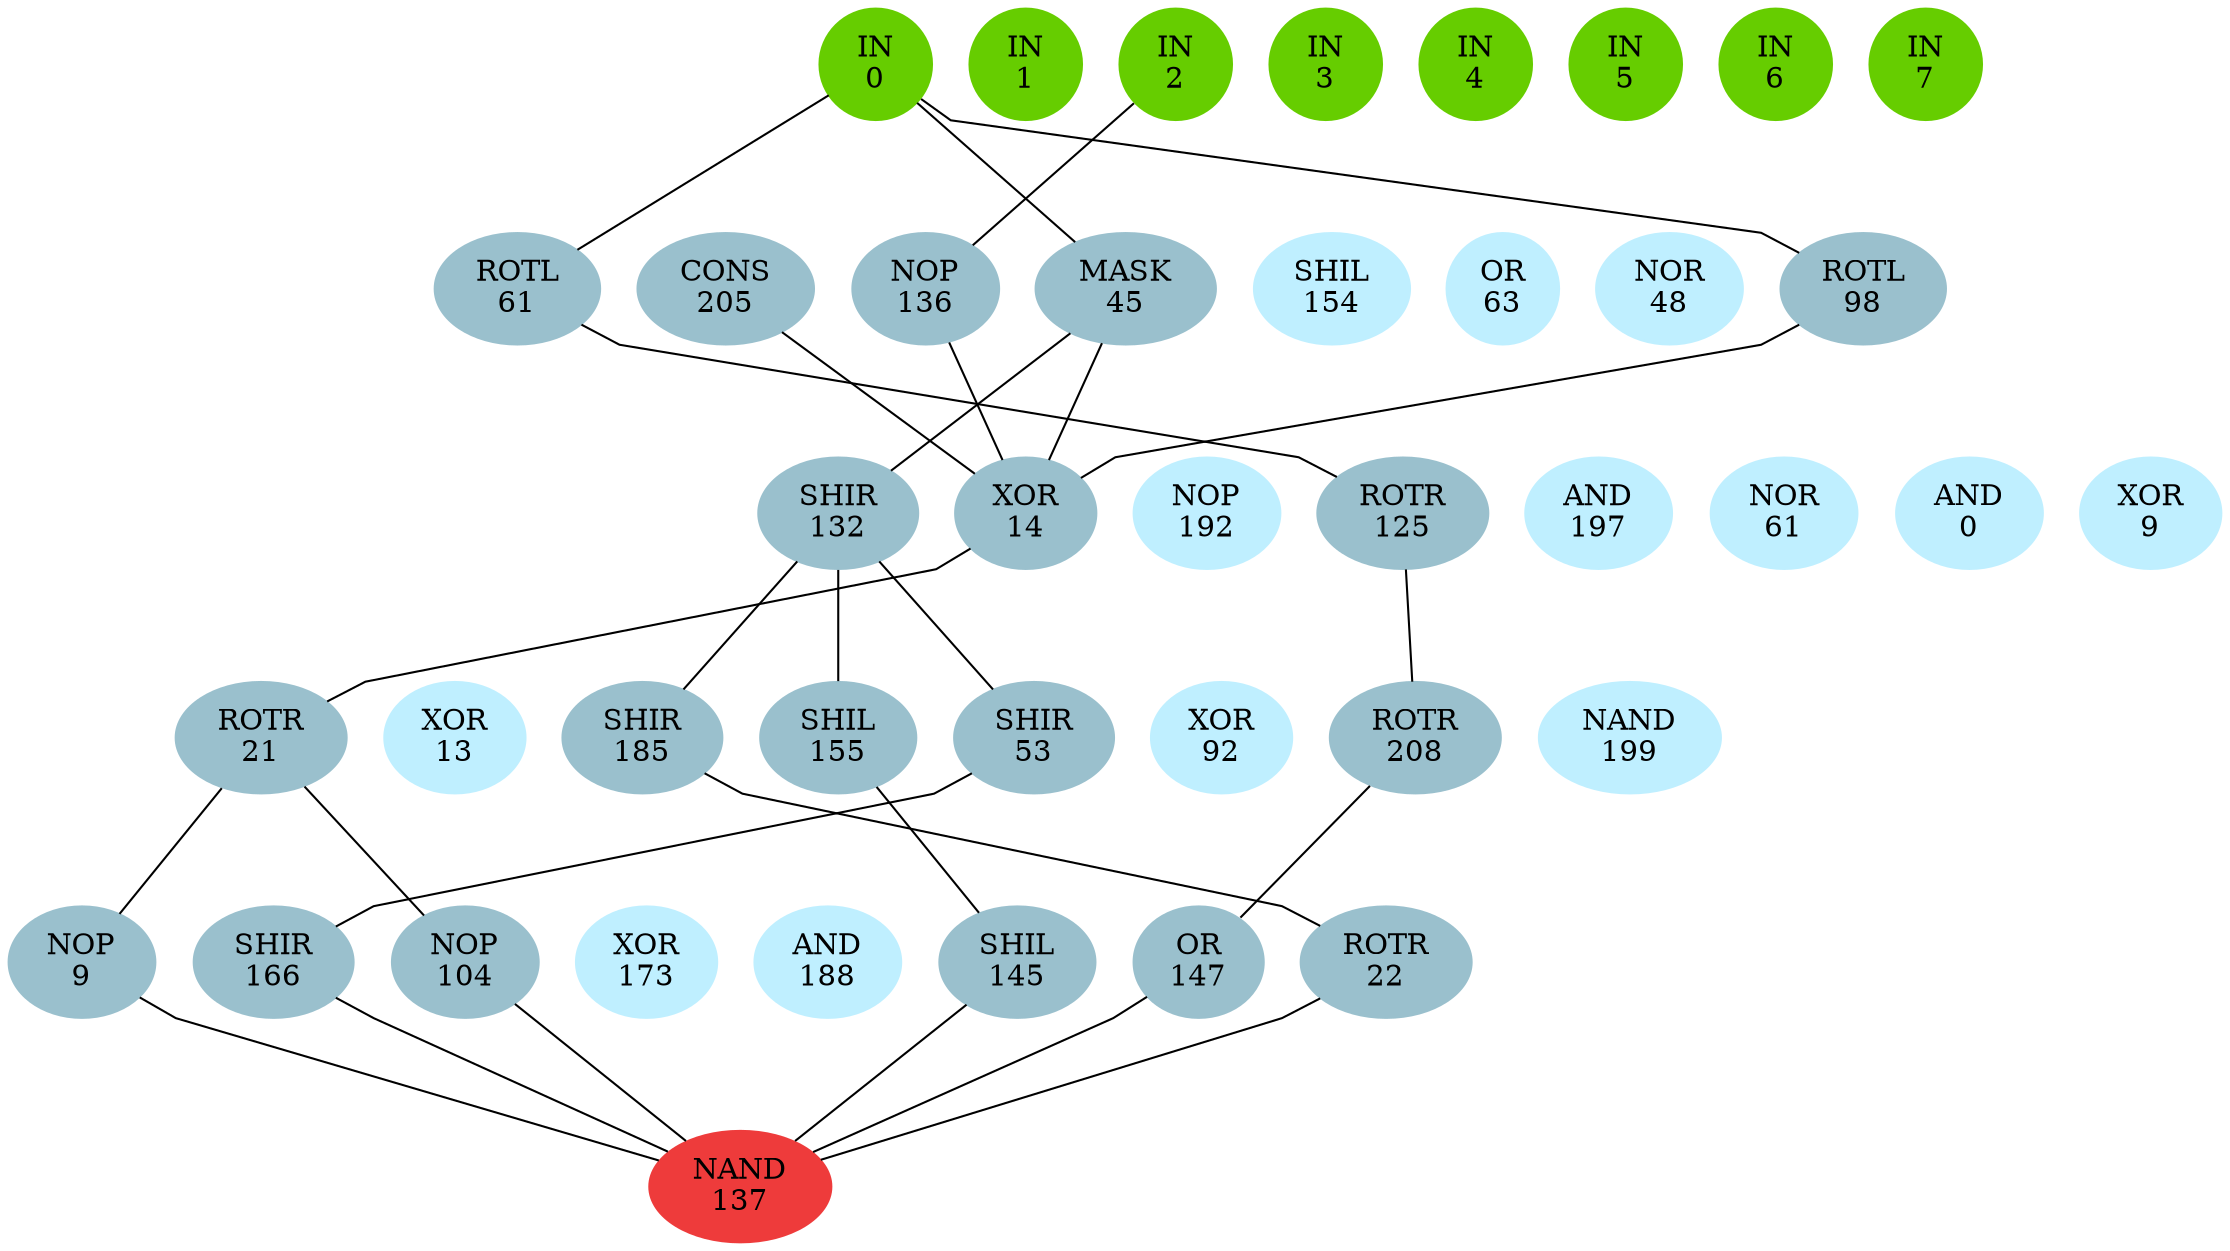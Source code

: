 graph EACircuit {
rankdir=BT;
ranksep=0.75;
ordering=out;
splines=polyline;
node [style=filled, color=lightblue2];

{ rank=same;
node [color=chartreuse3];
"-1_0"[label="IN\n0"];
node [color=chartreuse3];
"-1_1"[label="IN\n1"];
node [color=chartreuse3];
"-1_2"[label="IN\n2"];
node [color=chartreuse3];
"-1_3"[label="IN\n3"];
node [color=chartreuse3];
"-1_4"[label="IN\n4"];
node [color=chartreuse3];
"-1_5"[label="IN\n5"];
node [color=chartreuse3];
"-1_6"[label="IN\n6"];
node [color=chartreuse3];
"-1_7"[label="IN\n7"];
}
{ rank=same;
node [color=lightblue3];
"0_0"[label="ROTL\n61"];
node [color=lightblue3];
"0_1"[label="CONS\n205"];
node [color=lightblue3];
"0_2"[label="NOP\n136"];
node [color=lightblue3];
"0_3"[label="MASK\n45"];
node [color=lightblue1];
"0_4"[label="SHIL\n154"];
node [color=lightblue1];
"0_5"[label="OR\n63"];
node [color=lightblue1];
"0_6"[label="NOR\n48"];
node [color=lightblue3];
"0_7"[label="ROTL\n98"];
}
{ rank=same;
node [color=lightblue3];
"1_0"[label="SHIR\n132"];
node [color=lightblue3];
"1_1"[label="XOR\n14"];
node [color=lightblue1];
"1_2"[label="NOP\n192"];
node [color=lightblue3];
"1_3"[label="ROTR\n125"];
node [color=lightblue1];
"1_4"[label="AND\n197"];
node [color=lightblue1];
"1_5"[label="NOR\n61"];
node [color=lightblue1];
"1_6"[label="AND\n0"];
node [color=lightblue1];
"1_7"[label="XOR\n9"];
}
{ rank=same;
node [color=lightblue3];
"2_0"[label="ROTR\n21"];
node [color=lightblue1];
"2_1"[label="XOR\n13"];
node [color=lightblue3];
"2_2"[label="SHIR\n185"];
node [color=lightblue3];
"2_3"[label="SHIL\n155"];
node [color=lightblue3];
"2_4"[label="SHIR\n53"];
node [color=lightblue1];
"2_5"[label="XOR\n92"];
node [color=lightblue3];
"2_6"[label="ROTR\n208"];
node [color=lightblue1];
"2_7"[label="NAND\n199"];
}
{ rank=same;
node [color=lightblue3];
"3_0"[label="NOP\n9"];
node [color=lightblue3];
"3_1"[label="SHIR\n166"];
node [color=lightblue3];
"3_2"[label="NOP\n104"];
node [color=lightblue1];
"3_3"[label="XOR\n173"];
node [color=lightblue1];
"3_4"[label="AND\n188"];
node [color=lightblue3];
"3_5"[label="SHIL\n145"];
node [color=lightblue3];
"3_6"[label="OR\n147"];
node [color=lightblue3];
"3_7"[label="ROTR\n22"];
}
{ rank=same;
node [color=brown2];
"4_0"[label="NAND\n137"];
}
edge[style=invis];
"-1_0" -- "-1_1" -- "-1_2" -- "-1_3" -- "-1_4" -- "-1_5" -- "-1_6" -- "-1_7";
"0_0" -- "0_1" -- "0_2" -- "0_3" -- "0_4" -- "0_5" -- "0_6" -- "0_7";
"1_0" -- "1_1" -- "1_2" -- "1_3" -- "1_4" -- "1_5" -- "1_6" -- "1_7";
"2_0" -- "2_1" -- "2_2" -- "2_3" -- "2_4" -- "2_5" -- "2_6" -- "2_7";
"3_0" -- "3_1" -- "3_2" -- "3_3" -- "3_4" -- "3_5" -- "3_6" -- "3_7";
"4_0" -- "4_0";
edge[style=solid];
"0_0" -- "-1_0";
"0_2" -- "-1_2";
"0_3" -- "-1_0";
"0_7" -- "-1_0";
"1_0" -- "0_3";
"1_1" -- "0_1";
"1_1" -- "0_2";
"1_1" -- "0_3";
"1_1" -- "0_7";
"1_3" -- "0_0";
"2_0" -- "1_1";
"2_2" -- "1_0";
"2_3" -- "1_0";
"2_4" -- "1_0";
"2_6" -- "1_3";
"3_0" -- "2_0";
"3_1" -- "2_4";
"3_2" -- "2_0";
"3_5" -- "2_3";
"3_6" -- "2_6";
"3_7" -- "2_2";
"4_0" -- "3_0";
"4_0" -- "3_1";
"4_0" -- "3_2";
"4_0" -- "3_5";
"4_0" -- "3_6";
"4_0" -- "3_7";
}